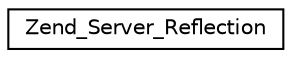 digraph G
{
  edge [fontname="Helvetica",fontsize="10",labelfontname="Helvetica",labelfontsize="10"];
  node [fontname="Helvetica",fontsize="10",shape=record];
  rankdir="LR";
  Node1 [label="Zend_Server_Reflection",height=0.2,width=0.4,color="black", fillcolor="white", style="filled",URL="$class_zend___server___reflection.html"];
}
